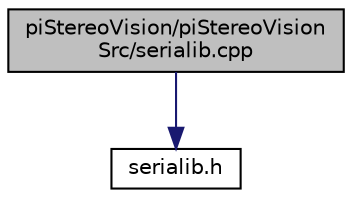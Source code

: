 digraph "piStereoVision/piStereoVisionSrc/serialib.cpp"
{
 // LATEX_PDF_SIZE
  edge [fontname="Helvetica",fontsize="10",labelfontname="Helvetica",labelfontsize="10"];
  node [fontname="Helvetica",fontsize="10",shape=record];
  Node1 [label="piStereoVision/piStereoVision\lSrc/serialib.cpp",height=0.2,width=0.4,color="black", fillcolor="grey75", style="filled", fontcolor="black",tooltip="Source file of the class serialib. This class is used for communication over a serial device."];
  Node1 -> Node2 [color="midnightblue",fontsize="10",style="solid",fontname="Helvetica"];
  Node2 [label="serialib.h",height=0.2,width=0.4,color="black", fillcolor="white", style="filled",URL="$serialib_8h.html",tooltip="Header file of the class serialib. This class is used for communication over a serial device."];
}
